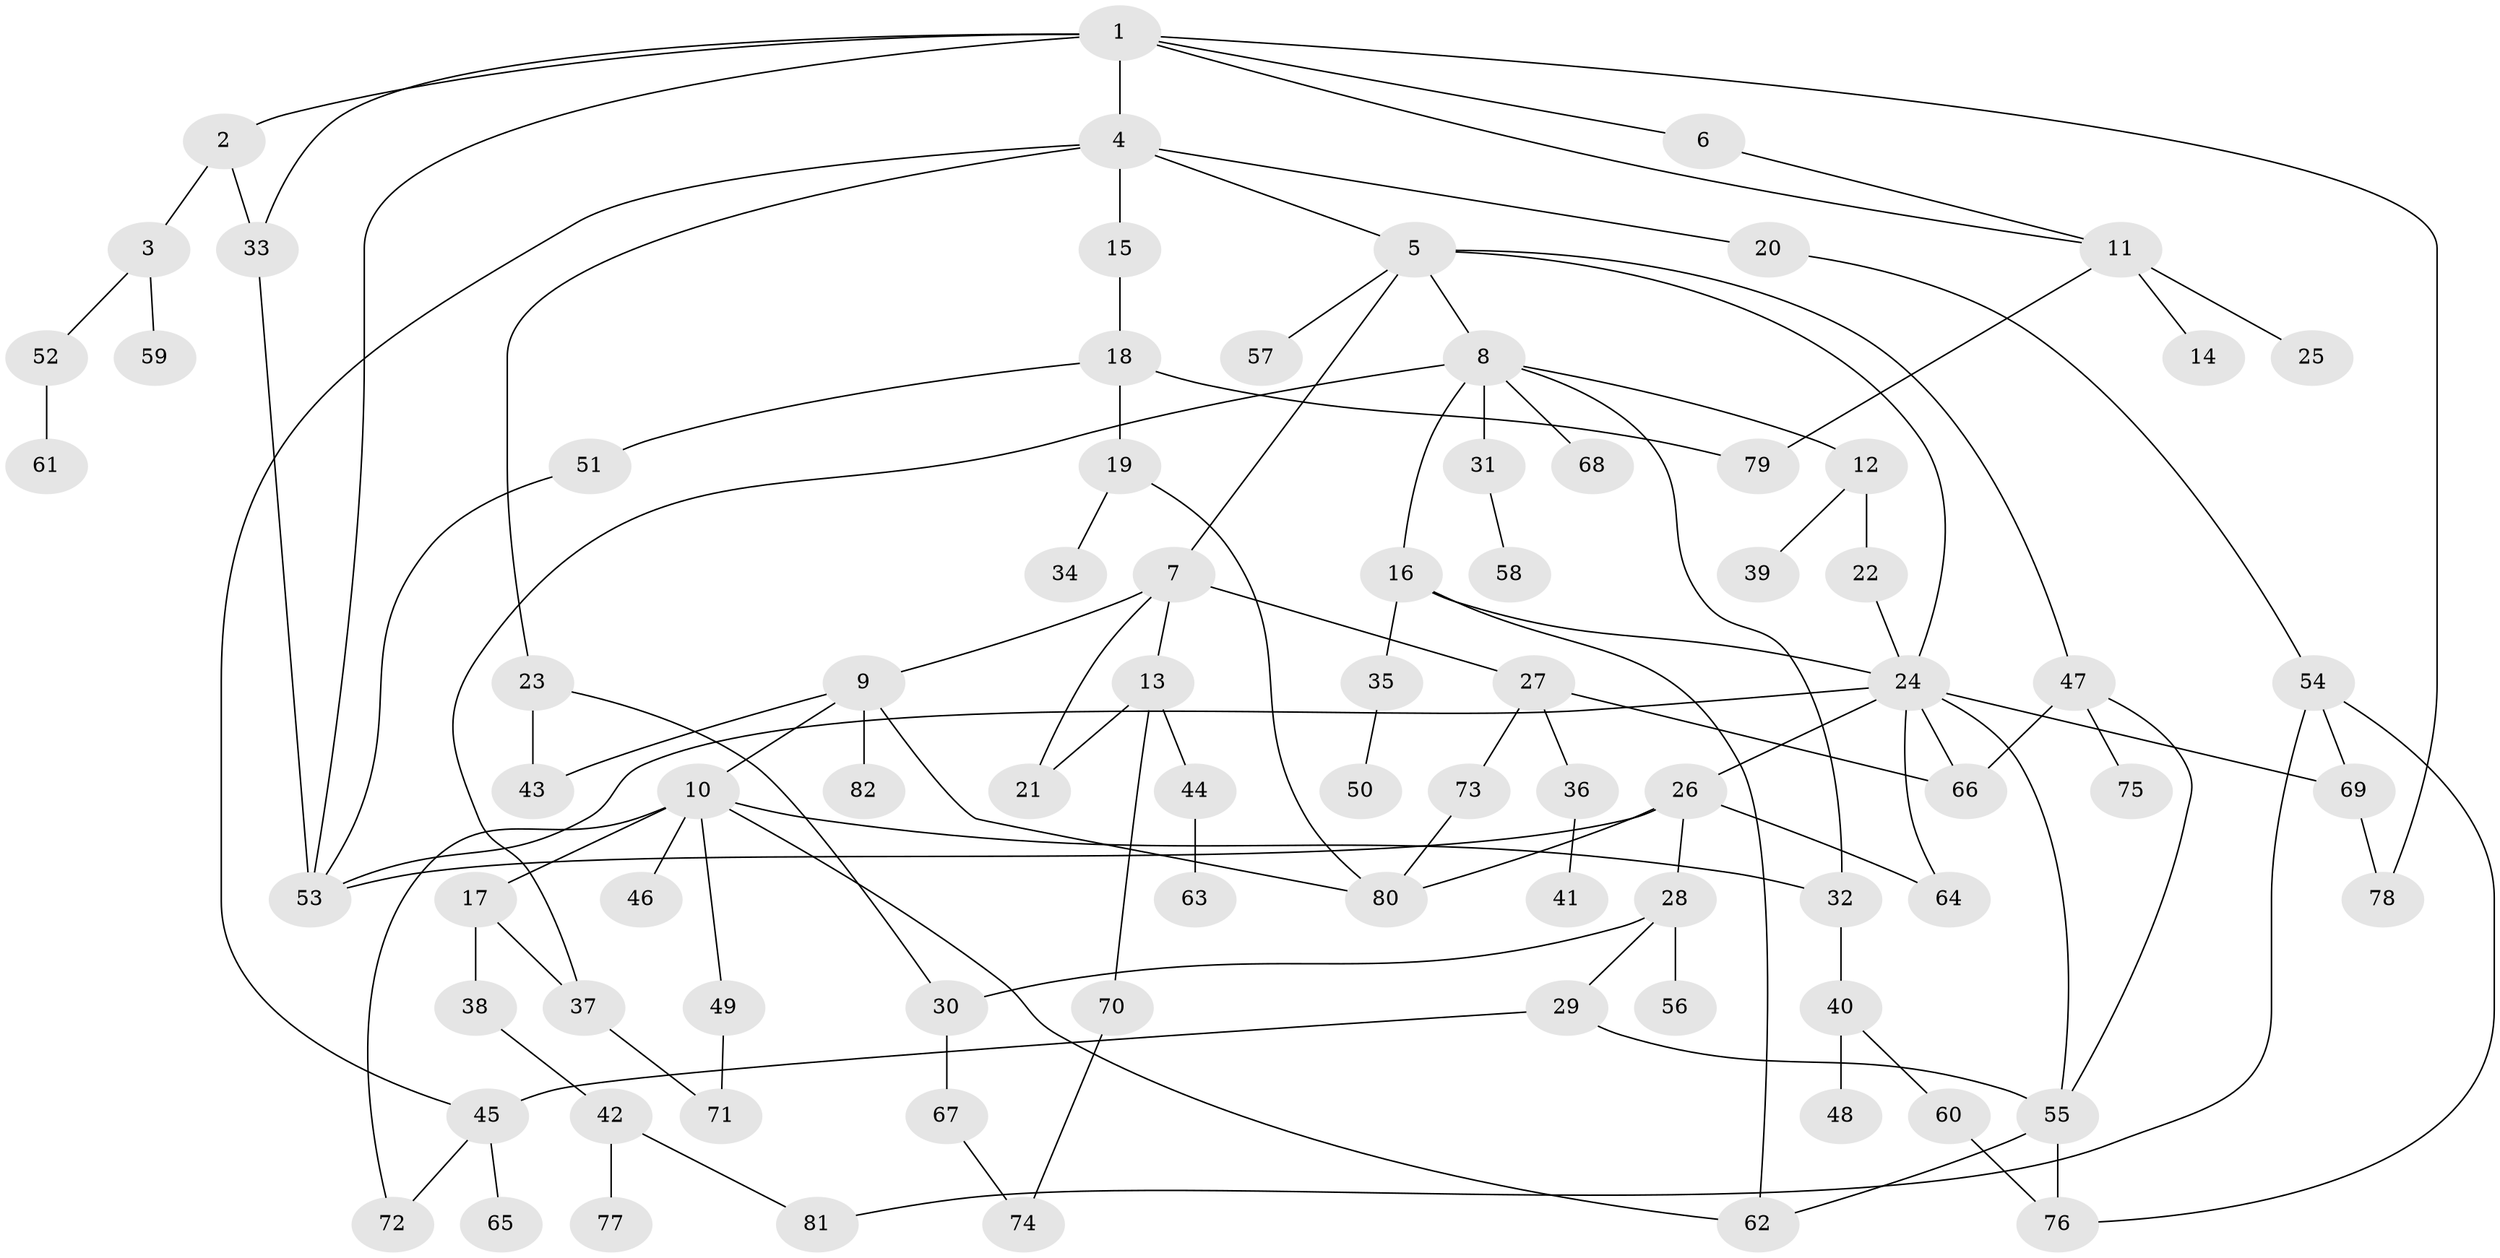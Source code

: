 // original degree distribution, {2: 0.3235294117647059, 7: 0.029411764705882353, 4: 0.10294117647058823, 6: 0.022058823529411766, 3: 0.14705882352941177, 8: 0.007352941176470588, 5: 0.051470588235294115, 1: 0.3161764705882353}
// Generated by graph-tools (version 1.1) at 2025/48/03/04/25 22:48:40]
// undirected, 82 vertices, 114 edges
graph export_dot {
  node [color=gray90,style=filled];
  1;
  2;
  3;
  4;
  5;
  6;
  7;
  8;
  9;
  10;
  11;
  12;
  13;
  14;
  15;
  16;
  17;
  18;
  19;
  20;
  21;
  22;
  23;
  24;
  25;
  26;
  27;
  28;
  29;
  30;
  31;
  32;
  33;
  34;
  35;
  36;
  37;
  38;
  39;
  40;
  41;
  42;
  43;
  44;
  45;
  46;
  47;
  48;
  49;
  50;
  51;
  52;
  53;
  54;
  55;
  56;
  57;
  58;
  59;
  60;
  61;
  62;
  63;
  64;
  65;
  66;
  67;
  68;
  69;
  70;
  71;
  72;
  73;
  74;
  75;
  76;
  77;
  78;
  79;
  80;
  81;
  82;
  1 -- 2 [weight=1.0];
  1 -- 4 [weight=1.0];
  1 -- 6 [weight=1.0];
  1 -- 11 [weight=1.0];
  1 -- 33 [weight=1.0];
  1 -- 53 [weight=1.0];
  1 -- 78 [weight=1.0];
  2 -- 3 [weight=1.0];
  2 -- 33 [weight=1.0];
  3 -- 52 [weight=1.0];
  3 -- 59 [weight=1.0];
  4 -- 5 [weight=1.0];
  4 -- 15 [weight=1.0];
  4 -- 20 [weight=1.0];
  4 -- 23 [weight=1.0];
  4 -- 45 [weight=1.0];
  5 -- 7 [weight=1.0];
  5 -- 8 [weight=1.0];
  5 -- 24 [weight=1.0];
  5 -- 47 [weight=1.0];
  5 -- 57 [weight=1.0];
  6 -- 11 [weight=1.0];
  7 -- 9 [weight=1.0];
  7 -- 13 [weight=1.0];
  7 -- 21 [weight=1.0];
  7 -- 27 [weight=1.0];
  8 -- 12 [weight=1.0];
  8 -- 16 [weight=1.0];
  8 -- 31 [weight=1.0];
  8 -- 32 [weight=1.0];
  8 -- 37 [weight=1.0];
  8 -- 68 [weight=1.0];
  9 -- 10 [weight=1.0];
  9 -- 43 [weight=1.0];
  9 -- 80 [weight=1.0];
  9 -- 82 [weight=1.0];
  10 -- 17 [weight=1.0];
  10 -- 32 [weight=1.0];
  10 -- 46 [weight=1.0];
  10 -- 49 [weight=1.0];
  10 -- 62 [weight=1.0];
  10 -- 72 [weight=1.0];
  11 -- 14 [weight=1.0];
  11 -- 25 [weight=1.0];
  11 -- 79 [weight=1.0];
  12 -- 22 [weight=1.0];
  12 -- 39 [weight=1.0];
  13 -- 21 [weight=1.0];
  13 -- 44 [weight=1.0];
  13 -- 70 [weight=1.0];
  15 -- 18 [weight=1.0];
  16 -- 24 [weight=1.0];
  16 -- 35 [weight=1.0];
  16 -- 62 [weight=1.0];
  17 -- 37 [weight=1.0];
  17 -- 38 [weight=1.0];
  18 -- 19 [weight=1.0];
  18 -- 51 [weight=1.0];
  18 -- 79 [weight=1.0];
  19 -- 34 [weight=1.0];
  19 -- 80 [weight=1.0];
  20 -- 54 [weight=1.0];
  22 -- 24 [weight=1.0];
  23 -- 30 [weight=1.0];
  23 -- 43 [weight=1.0];
  24 -- 26 [weight=1.0];
  24 -- 53 [weight=1.0];
  24 -- 55 [weight=1.0];
  24 -- 64 [weight=1.0];
  24 -- 66 [weight=1.0];
  24 -- 69 [weight=1.0];
  26 -- 28 [weight=1.0];
  26 -- 53 [weight=1.0];
  26 -- 64 [weight=1.0];
  26 -- 80 [weight=1.0];
  27 -- 36 [weight=1.0];
  27 -- 66 [weight=1.0];
  27 -- 73 [weight=1.0];
  28 -- 29 [weight=1.0];
  28 -- 30 [weight=1.0];
  28 -- 56 [weight=1.0];
  29 -- 45 [weight=1.0];
  29 -- 55 [weight=1.0];
  30 -- 67 [weight=1.0];
  31 -- 58 [weight=1.0];
  32 -- 40 [weight=1.0];
  33 -- 53 [weight=1.0];
  35 -- 50 [weight=1.0];
  36 -- 41 [weight=1.0];
  37 -- 71 [weight=1.0];
  38 -- 42 [weight=1.0];
  40 -- 48 [weight=1.0];
  40 -- 60 [weight=1.0];
  42 -- 77 [weight=1.0];
  42 -- 81 [weight=1.0];
  44 -- 63 [weight=1.0];
  45 -- 65 [weight=1.0];
  45 -- 72 [weight=1.0];
  47 -- 55 [weight=1.0];
  47 -- 66 [weight=1.0];
  47 -- 75 [weight=1.0];
  49 -- 71 [weight=1.0];
  51 -- 53 [weight=1.0];
  52 -- 61 [weight=1.0];
  54 -- 69 [weight=1.0];
  54 -- 76 [weight=1.0];
  54 -- 81 [weight=1.0];
  55 -- 62 [weight=1.0];
  55 -- 76 [weight=1.0];
  60 -- 76 [weight=1.0];
  67 -- 74 [weight=1.0];
  69 -- 78 [weight=1.0];
  70 -- 74 [weight=1.0];
  73 -- 80 [weight=1.0];
}
